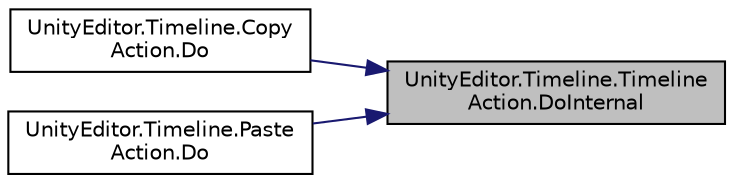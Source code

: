 digraph "UnityEditor.Timeline.TimelineAction.DoInternal"
{
 // LATEX_PDF_SIZE
  edge [fontname="Helvetica",fontsize="10",labelfontname="Helvetica",labelfontsize="10"];
  node [fontname="Helvetica",fontsize="10",shape=record];
  rankdir="RL";
  Node1 [label="UnityEditor.Timeline.Timeline\lAction.DoInternal",height=0.2,width=0.4,color="black", fillcolor="grey75", style="filled", fontcolor="black",tooltip=" "];
  Node1 -> Node2 [dir="back",color="midnightblue",fontsize="10",style="solid",fontname="Helvetica"];
  Node2 [label="UnityEditor.Timeline.Copy\lAction.Do",height=0.2,width=0.4,color="black", fillcolor="white", style="filled",URL="$class_unity_editor_1_1_timeline_1_1_copy_action.html#aba19dc198a0cf78842810bf6cdd4817a",tooltip=" "];
  Node1 -> Node3 [dir="back",color="midnightblue",fontsize="10",style="solid",fontname="Helvetica"];
  Node3 [label="UnityEditor.Timeline.Paste\lAction.Do",height=0.2,width=0.4,color="black", fillcolor="white", style="filled",URL="$class_unity_editor_1_1_timeline_1_1_paste_action.html#a60cc4ed7d04f5bc882386fe3385a411d",tooltip=" "];
}
